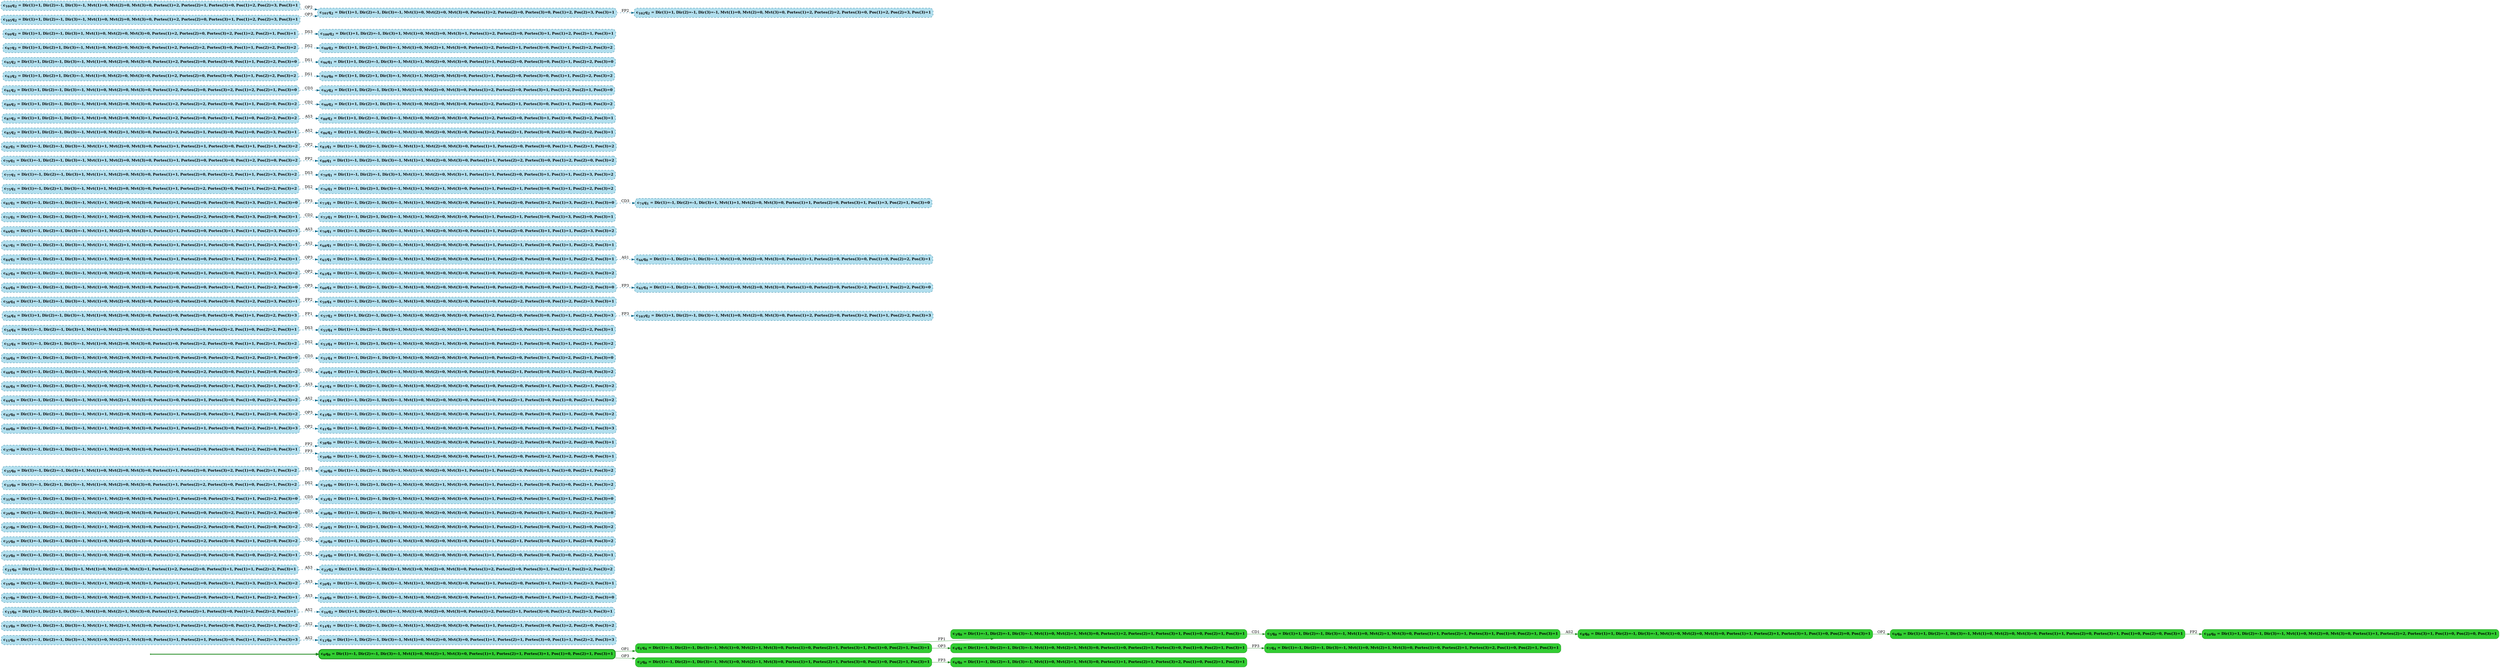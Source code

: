 digraph g {

	rankdir="LR"

	__invisible__[shape="point", color="forestgreen"]
	c0q0[label=<<b>c<sub>0</sub>q<sub>0</sub> = Dir(1)=-1, Dir(2)=-1, Dir(3)=-1, Mvt(1)=0, Mvt(2)=1, Mvt(3)=0, Portes(1)=1, Portes(2)=1, Portes(3)=1, Pos(1)=0, Pos(2)=1, Pos(3)=1</b>>, shape="box", style="rounded, filled", fillcolor="limegreen", color="forestgreen", penwidth=3] // Initial
	c1q4[label=<<b>c<sub>1</sub>q<sub>4</sub> = Dir(1)=-1, Dir(2)=-1, Dir(3)=-1, Mvt(1)=0, Mvt(2)=1, Mvt(3)=0, Portes(1)=0, Portes(2)=1, Portes(3)=1, Pos(1)=0, Pos(2)=1, Pos(3)=1</b>>, shape="box", style="rounded, filled", fillcolor="limegreen", color="forestgreen"]
	c3q0[label=<<b>c<sub>3</sub>q<sub>0</sub> = Dir(1)=-1, Dir(2)=-1, Dir(3)=-1, Mvt(1)=0, Mvt(2)=1, Mvt(3)=0, Portes(1)=2, Portes(2)=1, Portes(3)=1, Pos(1)=0, Pos(2)=1, Pos(3)=1</b>>, shape="box", style="rounded, filled", fillcolor="limegreen", color="forestgreen"]
	c5q0[label=<<b>c<sub>5</sub>q<sub>0</sub> = Dir(1)=1, Dir(2)=-1, Dir(3)=-1, Mvt(1)=0, Mvt(2)=1, Mvt(3)=0, Portes(1)=1, Portes(2)=1, Portes(3)=1, Pos(1)=0, Pos(2)=1, Pos(3)=1</b>>, shape="box", style="rounded, filled", fillcolor="limegreen", color="forestgreen"]
	c8q0[label=<<b>c<sub>8</sub>q<sub>0</sub> = Dir(1)=1, Dir(2)=-1, Dir(3)=-1, Mvt(1)=0, Mvt(2)=0, Mvt(3)=0, Portes(1)=1, Portes(2)=1, Portes(3)=1, Pos(1)=0, Pos(2)=0, Pos(3)=1</b>>, shape="box", style="rounded, filled", fillcolor="limegreen", color="forestgreen"]
	c9q0[label=<<b>c<sub>9</sub>q<sub>0</sub> = Dir(1)=1, Dir(2)=-1, Dir(3)=-1, Mvt(1)=0, Mvt(2)=0, Mvt(3)=0, Portes(1)=1, Portes(2)=0, Portes(3)=1, Pos(1)=0, Pos(2)=0, Pos(3)=1</b>>, shape="box", style="rounded, filled", fillcolor="limegreen", color="forestgreen"]
	c10q0[label=<<b>c<sub>10</sub>q<sub>0</sub> = Dir(1)=1, Dir(2)=-1, Dir(3)=-1, Mvt(1)=0, Mvt(2)=0, Mvt(3)=0, Portes(1)=1, Portes(2)=2, Portes(3)=1, Pos(1)=0, Pos(2)=0, Pos(3)=1</b>>, shape="box", style="rounded, filled", fillcolor="limegreen", color="forestgreen"]
	c4q4[label=<<b>c<sub>4</sub>q<sub>4</sub> = Dir(1)=-1, Dir(2)=-1, Dir(3)=-1, Mvt(1)=0, Mvt(2)=1, Mvt(3)=0, Portes(1)=0, Portes(2)=1, Portes(3)=0, Pos(1)=0, Pos(2)=1, Pos(3)=1</b>>, shape="box", style="rounded, filled", fillcolor="limegreen", color="forestgreen"]
	c7q4[label=<<b>c<sub>7</sub>q<sub>4</sub> = Dir(1)=-1, Dir(2)=-1, Dir(3)=-1, Mvt(1)=0, Mvt(2)=1, Mvt(3)=0, Portes(1)=0, Portes(2)=1, Portes(3)=2, Pos(1)=0, Pos(2)=1, Pos(3)=1</b>>, shape="box", style="rounded, filled", fillcolor="limegreen", color="forestgreen"]
	c2q0[label=<<b>c<sub>2</sub>q<sub>0</sub> = Dir(1)=-1, Dir(2)=-1, Dir(3)=-1, Mvt(1)=0, Mvt(2)=1, Mvt(3)=0, Portes(1)=1, Portes(2)=1, Portes(3)=0, Pos(1)=0, Pos(2)=1, Pos(3)=1</b>>, shape="box", style="rounded, filled", fillcolor="limegreen", color="forestgreen"]
	c6q0[label=<<b>c<sub>6</sub>q<sub>0</sub> = Dir(1)=-1, Dir(2)=-1, Dir(3)=-1, Mvt(1)=0, Mvt(2)=1, Mvt(3)=0, Portes(1)=1, Portes(2)=1, Portes(3)=2, Pos(1)=0, Pos(2)=1, Pos(3)=1</b>>, shape="box", style="rounded, filled", fillcolor="limegreen", color="forestgreen"]
	c11q0[label=<<b>c<sub>11</sub>q<sub>0</sub> = Dir(1)=-1, Dir(2)=-1, Dir(3)=-1, Mvt(1)=0, Mvt(2)=1, Mvt(3)=0, Portes(1)=1, Portes(2)=1, Portes(3)=0, Pos(1)=1, Pos(2)=3, Pos(3)=3</b>>, shape="box", style="rounded, filled, dashed", fillcolor="lightblue2", color="deepskyblue4"]
	c12q0[label=<<b>c<sub>12</sub>q<sub>0</sub> = Dir(1)=-1, Dir(2)=-1, Dir(3)=-1, Mvt(1)=0, Mvt(2)=0, Mvt(3)=0, Portes(1)=1, Portes(2)=1, Portes(3)=0, Pos(1)=1, Pos(2)=2, Pos(3)=3</b>>, shape="box", style="rounded, filled, dashed", fillcolor="lightblue2", color="deepskyblue4"]
	c13q0[label=<<b>c<sub>13</sub>q<sub>0</sub> = Dir(1)=-1, Dir(2)=-1, Dir(3)=-1, Mvt(1)=1, Mvt(2)=1, Mvt(3)=0, Portes(1)=1, Portes(2)=1, Portes(3)=0, Pos(1)=2, Pos(2)=1, Pos(3)=2</b>>, shape="box", style="rounded, filled, dashed", fillcolor="lightblue2", color="deepskyblue4"]
	c14q1[label=<<b>c<sub>14</sub>q<sub>1</sub> = Dir(1)=-1, Dir(2)=-1, Dir(3)=-1, Mvt(1)=1, Mvt(2)=0, Mvt(3)=0, Portes(1)=1, Portes(2)=1, Portes(3)=0, Pos(1)=2, Pos(2)=0, Pos(3)=2</b>>, shape="box", style="rounded, filled, dashed", fillcolor="lightblue2", color="deepskyblue4"]
	c15q0[label=<<b>c<sub>15</sub>q<sub>0</sub> = Dir(1)=1, Dir(2)=1, Dir(3)=-1, Mvt(1)=0, Mvt(2)=1, Mvt(3)=0, Portes(1)=2, Portes(2)=1, Portes(3)=0, Pos(1)=2, Pos(2)=2, Pos(3)=1</b>>, shape="box", style="rounded, filled, dashed", fillcolor="lightblue2", color="deepskyblue4"]
	c16q2[label=<<b>c<sub>16</sub>q<sub>2</sub> = Dir(1)=1, Dir(2)=1, Dir(3)=-1, Mvt(1)=0, Mvt(2)=0, Mvt(3)=0, Portes(1)=2, Portes(2)=1, Portes(3)=0, Pos(1)=2, Pos(2)=3, Pos(3)=1</b>>, shape="box", style="rounded, filled, dashed", fillcolor="lightblue2", color="deepskyblue4"]
	c17q0[label=<<b>c<sub>17</sub>q<sub>0</sub> = Dir(1)=-1, Dir(2)=-1, Dir(3)=-1, Mvt(1)=0, Mvt(2)=0, Mvt(3)=1, Portes(1)=1, Portes(2)=0, Portes(3)=1, Pos(1)=1, Pos(2)=2, Pos(3)=1</b>>, shape="box", style="rounded, filled, dashed", fillcolor="lightblue2", color="deepskyblue4"]
	c18q0[label=<<b>c<sub>18</sub>q<sub>0</sub> = Dir(1)=-1, Dir(2)=-1, Dir(3)=-1, Mvt(1)=0, Mvt(2)=0, Mvt(3)=0, Portes(1)=1, Portes(2)=0, Portes(3)=1, Pos(1)=1, Pos(2)=2, Pos(3)=0</b>>, shape="box", style="rounded, filled, dashed", fillcolor="lightblue2", color="deepskyblue4"]
	c19q0[label=<<b>c<sub>19</sub>q<sub>0</sub> = Dir(1)=-1, Dir(2)=-1, Dir(3)=-1, Mvt(1)=1, Mvt(2)=0, Mvt(3)=1, Portes(1)=1, Portes(2)=0, Portes(3)=1, Pos(1)=3, Pos(2)=3, Pos(3)=2</b>>, shape="box", style="rounded, filled, dashed", fillcolor="lightblue2", color="deepskyblue4"]
	c20q1[label=<<b>c<sub>20</sub>q<sub>1</sub> = Dir(1)=-1, Dir(2)=-1, Dir(3)=-1, Mvt(1)=1, Mvt(2)=0, Mvt(3)=0, Portes(1)=1, Portes(2)=0, Portes(3)=1, Pos(1)=3, Pos(2)=3, Pos(3)=1</b>>, shape="box", style="rounded, filled, dashed", fillcolor="lightblue2", color="deepskyblue4"]
	c21q0[label=<<b>c<sub>21</sub>q<sub>0</sub> = Dir(1)=1, Dir(2)=-1, Dir(3)=1, Mvt(1)=0, Mvt(2)=0, Mvt(3)=1, Portes(1)=2, Portes(2)=0, Portes(3)=1, Pos(1)=1, Pos(2)=2, Pos(3)=1</b>>, shape="box", style="rounded, filled, dashed", fillcolor="lightblue2", color="deepskyblue4"]
	c22q2[label=<<b>c<sub>22</sub>q<sub>2</sub> = Dir(1)=1, Dir(2)=-1, Dir(3)=1, Mvt(1)=0, Mvt(2)=0, Mvt(3)=0, Portes(1)=2, Portes(2)=0, Portes(3)=1, Pos(1)=1, Pos(2)=2, Pos(3)=2</b>>, shape="box", style="rounded, filled, dashed", fillcolor="lightblue2", color="deepskyblue4"]
	c23q0[label=<<b>c<sub>23</sub>q<sub>0</sub> = Dir(1)=-1, Dir(2)=-1, Dir(3)=-1, Mvt(1)=0, Mvt(2)=0, Mvt(3)=0, Portes(1)=2, Portes(2)=0, Portes(3)=0, Pos(1)=0, Pos(2)=2, Pos(3)=1</b>>, shape="box", style="rounded, filled, dashed", fillcolor="lightblue2", color="deepskyblue4"]
	c24q0[label=<<b>c<sub>24</sub>q<sub>0</sub> = Dir(1)=1, Dir(2)=-1, Dir(3)=-1, Mvt(1)=0, Mvt(2)=0, Mvt(3)=0, Portes(1)=1, Portes(2)=0, Portes(3)=0, Pos(1)=0, Pos(2)=2, Pos(3)=1</b>>, shape="box", style="rounded, filled, dashed", fillcolor="lightblue2", color="deepskyblue4"]
	c25q0[label=<<b>c<sub>25</sub>q<sub>0</sub> = Dir(1)=-1, Dir(2)=-1, Dir(3)=-1, Mvt(1)=0, Mvt(2)=0, Mvt(3)=0, Portes(1)=1, Portes(2)=2, Portes(3)=0, Pos(1)=1, Pos(2)=0, Pos(3)=2</b>>, shape="box", style="rounded, filled, dashed", fillcolor="lightblue2", color="deepskyblue4"]
	c26q0[label=<<b>c<sub>26</sub>q<sub>0</sub> = Dir(1)=-1, Dir(2)=1, Dir(3)=-1, Mvt(1)=0, Mvt(2)=0, Mvt(3)=0, Portes(1)=1, Portes(2)=1, Portes(3)=0, Pos(1)=1, Pos(2)=0, Pos(3)=2</b>>, shape="box", style="rounded, filled, dashed", fillcolor="lightblue2", color="deepskyblue4"]
	c27q0[label=<<b>c<sub>27</sub>q<sub>0</sub> = Dir(1)=-1, Dir(2)=-1, Dir(3)=-1, Mvt(1)=1, Mvt(2)=0, Mvt(3)=0, Portes(1)=1, Portes(2)=2, Portes(3)=0, Pos(1)=1, Pos(2)=0, Pos(3)=2</b>>, shape="box", style="rounded, filled, dashed", fillcolor="lightblue2", color="deepskyblue4"]
	c28q1[label=<<b>c<sub>28</sub>q<sub>1</sub> = Dir(1)=-1, Dir(2)=1, Dir(3)=-1, Mvt(1)=1, Mvt(2)=0, Mvt(3)=0, Portes(1)=1, Portes(2)=1, Portes(3)=0, Pos(1)=1, Pos(2)=0, Pos(3)=2</b>>, shape="box", style="rounded, filled, dashed", fillcolor="lightblue2", color="deepskyblue4"]
	c29q0[label=<<b>c<sub>29</sub>q<sub>0</sub> = Dir(1)=-1, Dir(2)=-1, Dir(3)=-1, Mvt(1)=0, Mvt(2)=0, Mvt(3)=0, Portes(1)=1, Portes(2)=0, Portes(3)=2, Pos(1)=1, Pos(2)=2, Pos(3)=0</b>>, shape="box", style="rounded, filled, dashed", fillcolor="lightblue2", color="deepskyblue4"]
	c30q0[label=<<b>c<sub>30</sub>q<sub>0</sub> = Dir(1)=-1, Dir(2)=-1, Dir(3)=1, Mvt(1)=0, Mvt(2)=0, Mvt(3)=0, Portes(1)=1, Portes(2)=0, Portes(3)=1, Pos(1)=1, Pos(2)=2, Pos(3)=0</b>>, shape="box", style="rounded, filled, dashed", fillcolor="lightblue2", color="deepskyblue4"]
	c31q0[label=<<b>c<sub>31</sub>q<sub>0</sub> = Dir(1)=-1, Dir(2)=-1, Dir(3)=-1, Mvt(1)=1, Mvt(2)=0, Mvt(3)=0, Portes(1)=1, Portes(2)=0, Portes(3)=2, Pos(1)=1, Pos(2)=2, Pos(3)=0</b>>, shape="box", style="rounded, filled, dashed", fillcolor="lightblue2", color="deepskyblue4"]
	c32q1[label=<<b>c<sub>32</sub>q<sub>1</sub> = Dir(1)=-1, Dir(2)=-1, Dir(3)=1, Mvt(1)=1, Mvt(2)=0, Mvt(3)=0, Portes(1)=1, Portes(2)=0, Portes(3)=1, Pos(1)=1, Pos(2)=2, Pos(3)=0</b>>, shape="box", style="rounded, filled, dashed", fillcolor="lightblue2", color="deepskyblue4"]
	c33q0[label=<<b>c<sub>33</sub>q<sub>0</sub> = Dir(1)=-1, Dir(2)=1, Dir(3)=-1, Mvt(1)=0, Mvt(2)=0, Mvt(3)=0, Portes(1)=1, Portes(2)=2, Portes(3)=0, Pos(1)=0, Pos(2)=1, Pos(3)=2</b>>, shape="box", style="rounded, filled, dashed", fillcolor="lightblue2", color="deepskyblue4"]
	c34q0[label=<<b>c<sub>34</sub>q<sub>0</sub> = Dir(1)=-1, Dir(2)=1, Dir(3)=-1, Mvt(1)=0, Mvt(2)=1, Mvt(3)=0, Portes(1)=1, Portes(2)=1, Portes(3)=0, Pos(1)=0, Pos(2)=1, Pos(3)=2</b>>, shape="box", style="rounded, filled, dashed", fillcolor="lightblue2", color="deepskyblue4"]
	c35q0[label=<<b>c<sub>35</sub>q<sub>0</sub> = Dir(1)=-1, Dir(2)=-1, Dir(3)=1, Mvt(1)=0, Mvt(2)=0, Mvt(3)=0, Portes(1)=1, Portes(2)=0, Portes(3)=2, Pos(1)=0, Pos(2)=1, Pos(3)=2</b>>, shape="box", style="rounded, filled, dashed", fillcolor="lightblue2", color="deepskyblue4"]
	c36q0[label=<<b>c<sub>36</sub>q<sub>0</sub> = Dir(1)=-1, Dir(2)=-1, Dir(3)=1, Mvt(1)=0, Mvt(2)=0, Mvt(3)=1, Portes(1)=1, Portes(2)=0, Portes(3)=1, Pos(1)=0, Pos(2)=1, Pos(3)=2</b>>, shape="box", style="rounded, filled, dashed", fillcolor="lightblue2", color="deepskyblue4"]
	c37q0[label=<<b>c<sub>37</sub>q<sub>0</sub> = Dir(1)=-1, Dir(2)=-1, Dir(3)=-1, Mvt(1)=1, Mvt(2)=0, Mvt(3)=0, Portes(1)=1, Portes(2)=0, Portes(3)=0, Pos(1)=2, Pos(2)=0, Pos(3)=1</b>>, shape="box", style="rounded, filled, dashed", fillcolor="lightblue2", color="deepskyblue4"]
	c38q0[label=<<b>c<sub>38</sub>q<sub>0</sub> = Dir(1)=-1, Dir(2)=-1, Dir(3)=-1, Mvt(1)=1, Mvt(2)=0, Mvt(3)=0, Portes(1)=1, Portes(2)=2, Portes(3)=0, Pos(1)=2, Pos(2)=0, Pos(3)=1</b>>, shape="box", style="rounded, filled, dashed", fillcolor="lightblue2", color="deepskyblue4"]
	c39q0[label=<<b>c<sub>39</sub>q<sub>0</sub> = Dir(1)=-1, Dir(2)=-1, Dir(3)=-1, Mvt(1)=1, Mvt(2)=0, Mvt(3)=0, Portes(1)=1, Portes(2)=0, Portes(3)=2, Pos(1)=2, Pos(2)=0, Pos(3)=1</b>>, shape="box", style="rounded, filled, dashed", fillcolor="lightblue2", color="deepskyblue4"]
	c40q0[label=<<b>c<sub>40</sub>q<sub>0</sub> = Dir(1)=-1, Dir(2)=-1, Dir(3)=-1, Mvt(1)=1, Mvt(2)=0, Mvt(3)=0, Portes(1)=1, Portes(2)=1, Portes(3)=0, Pos(1)=2, Pos(2)=1, Pos(3)=3</b>>, shape="box", style="rounded, filled, dashed", fillcolor="lightblue2", color="deepskyblue4"]
	c41q0[label=<<b>c<sub>41</sub>q<sub>0</sub> = Dir(1)=-1, Dir(2)=-1, Dir(3)=-1, Mvt(1)=1, Mvt(2)=0, Mvt(3)=0, Portes(1)=1, Portes(2)=0, Portes(3)=0, Pos(1)=2, Pos(2)=1, Pos(3)=3</b>>, shape="box", style="rounded, filled, dashed", fillcolor="lightblue2", color="deepskyblue4"]
	c42q0[label=<<b>c<sub>42</sub>q<sub>0</sub> = Dir(1)=-1, Dir(2)=-1, Dir(3)=-1, Mvt(1)=1, Mvt(2)=0, Mvt(3)=0, Portes(1)=1, Portes(2)=0, Portes(3)=1, Pos(1)=1, Pos(2)=0, Pos(3)=2</b>>, shape="box", style="rounded, filled, dashed", fillcolor="lightblue2", color="deepskyblue4"]
	c43q0[label=<<b>c<sub>43</sub>q<sub>0</sub> = Dir(1)=-1, Dir(2)=-1, Dir(3)=-1, Mvt(1)=1, Mvt(2)=0, Mvt(3)=0, Portes(1)=1, Portes(2)=0, Portes(3)=0, Pos(1)=1, Pos(2)=0, Pos(3)=2</b>>, shape="box", style="rounded, filled, dashed", fillcolor="lightblue2", color="deepskyblue4"]
	c44q4[label=<<b>c<sub>44</sub>q<sub>4</sub> = Dir(1)=-1, Dir(2)=-1, Dir(3)=-1, Mvt(1)=0, Mvt(2)=1, Mvt(3)=0, Portes(1)=0, Portes(2)=1, Portes(3)=0, Pos(1)=0, Pos(2)=2, Pos(3)=2</b>>, shape="box", style="rounded, filled, dashed", fillcolor="lightblue2", color="deepskyblue4"]
	c45q4[label=<<b>c<sub>45</sub>q<sub>4</sub> = Dir(1)=-1, Dir(2)=-1, Dir(3)=-1, Mvt(1)=0, Mvt(2)=0, Mvt(3)=0, Portes(1)=0, Portes(2)=1, Portes(3)=0, Pos(1)=0, Pos(2)=1, Pos(3)=2</b>>, shape="box", style="rounded, filled, dashed", fillcolor="lightblue2", color="deepskyblue4"]
	c46q4[label=<<b>c<sub>46</sub>q<sub>4</sub> = Dir(1)=-1, Dir(2)=-1, Dir(3)=-1, Mvt(1)=0, Mvt(2)=0, Mvt(3)=1, Portes(1)=0, Portes(2)=0, Portes(3)=1, Pos(1)=3, Pos(2)=1, Pos(3)=3</b>>, shape="box", style="rounded, filled, dashed", fillcolor="lightblue2", color="deepskyblue4"]
	c47q4[label=<<b>c<sub>47</sub>q<sub>4</sub> = Dir(1)=-1, Dir(2)=-1, Dir(3)=-1, Mvt(1)=0, Mvt(2)=0, Mvt(3)=0, Portes(1)=0, Portes(2)=0, Portes(3)=1, Pos(1)=3, Pos(2)=1, Pos(3)=2</b>>, shape="box", style="rounded, filled, dashed", fillcolor="lightblue2", color="deepskyblue4"]
	c48q4[label=<<b>c<sub>48</sub>q<sub>4</sub> = Dir(1)=-1, Dir(2)=-1, Dir(3)=-1, Mvt(1)=0, Mvt(2)=0, Mvt(3)=0, Portes(1)=0, Portes(2)=2, Portes(3)=0, Pos(1)=1, Pos(2)=0, Pos(3)=2</b>>, shape="box", style="rounded, filled, dashed", fillcolor="lightblue2", color="deepskyblue4"]
	c49q4[label=<<b>c<sub>49</sub>q<sub>4</sub> = Dir(1)=-1, Dir(2)=1, Dir(3)=-1, Mvt(1)=0, Mvt(2)=0, Mvt(3)=0, Portes(1)=0, Portes(2)=1, Portes(3)=0, Pos(1)=1, Pos(2)=0, Pos(3)=2</b>>, shape="box", style="rounded, filled, dashed", fillcolor="lightblue2", color="deepskyblue4"]
	c50q4[label=<<b>c<sub>50</sub>q<sub>4</sub> = Dir(1)=-1, Dir(2)=-1, Dir(3)=-1, Mvt(1)=0, Mvt(2)=0, Mvt(3)=0, Portes(1)=0, Portes(2)=0, Portes(3)=2, Pos(1)=2, Pos(2)=1, Pos(3)=0</b>>, shape="box", style="rounded, filled, dashed", fillcolor="lightblue2", color="deepskyblue4"]
	c51q4[label=<<b>c<sub>51</sub>q<sub>4</sub> = Dir(1)=-1, Dir(2)=-1, Dir(3)=1, Mvt(1)=0, Mvt(2)=0, Mvt(3)=0, Portes(1)=0, Portes(2)=0, Portes(3)=1, Pos(1)=2, Pos(2)=1, Pos(3)=0</b>>, shape="box", style="rounded, filled, dashed", fillcolor="lightblue2", color="deepskyblue4"]
	c52q4[label=<<b>c<sub>52</sub>q<sub>4</sub> = Dir(1)=-1, Dir(2)=1, Dir(3)=-1, Mvt(1)=0, Mvt(2)=0, Mvt(3)=0, Portes(1)=0, Portes(2)=2, Portes(3)=0, Pos(1)=1, Pos(2)=1, Pos(3)=2</b>>, shape="box", style="rounded, filled, dashed", fillcolor="lightblue2", color="deepskyblue4"]
	c53q4[label=<<b>c<sub>53</sub>q<sub>4</sub> = Dir(1)=-1, Dir(2)=1, Dir(3)=-1, Mvt(1)=0, Mvt(2)=1, Mvt(3)=0, Portes(1)=0, Portes(2)=1, Portes(3)=0, Pos(1)=1, Pos(2)=1, Pos(3)=2</b>>, shape="box", style="rounded, filled, dashed", fillcolor="lightblue2", color="deepskyblue4"]
	c54q4[label=<<b>c<sub>54</sub>q<sub>4</sub> = Dir(1)=-1, Dir(2)=-1, Dir(3)=1, Mvt(1)=0, Mvt(2)=0, Mvt(3)=0, Portes(1)=0, Portes(2)=0, Portes(3)=2, Pos(1)=0, Pos(2)=2, Pos(3)=1</b>>, shape="box", style="rounded, filled, dashed", fillcolor="lightblue2", color="deepskyblue4"]
	c55q4[label=<<b>c<sub>55</sub>q<sub>4</sub> = Dir(1)=-1, Dir(2)=-1, Dir(3)=1, Mvt(1)=0, Mvt(2)=0, Mvt(3)=1, Portes(1)=0, Portes(2)=0, Portes(3)=1, Pos(1)=0, Pos(2)=2, Pos(3)=1</b>>, shape="box", style="rounded, filled, dashed", fillcolor="lightblue2", color="deepskyblue4"]
	c56q4[label=<<b>c<sub>56</sub>q<sub>4</sub> = Dir(1)=1, Dir(2)=-1, Dir(3)=-1, Mvt(1)=0, Mvt(2)=0, Mvt(3)=0, Portes(1)=0, Portes(2)=0, Portes(3)=0, Pos(1)=1, Pos(2)=2, Pos(3)=3</b>>, shape="box", style="rounded, filled, dashed", fillcolor="lightblue2", color="deepskyblue4"]
	c57q2[label=<<b>c<sub>57</sub>q<sub>2</sub> = Dir(1)=1, Dir(2)=-1, Dir(3)=-1, Mvt(1)=0, Mvt(2)=0, Mvt(3)=0, Portes(1)=2, Portes(2)=0, Portes(3)=0, Pos(1)=1, Pos(2)=2, Pos(3)=3</b>>, shape="box", style="rounded, filled, dashed", fillcolor="lightblue2", color="deepskyblue4"]
	c58q4[label=<<b>c<sub>58</sub>q<sub>4</sub> = Dir(1)=-1, Dir(2)=-1, Dir(3)=-1, Mvt(1)=0, Mvt(2)=0, Mvt(3)=0, Portes(1)=0, Portes(2)=0, Portes(3)=0, Pos(1)=2, Pos(2)=3, Pos(3)=1</b>>, shape="box", style="rounded, filled, dashed", fillcolor="lightblue2", color="deepskyblue4"]
	c59q4[label=<<b>c<sub>59</sub>q<sub>4</sub> = Dir(1)=-1, Dir(2)=-1, Dir(3)=-1, Mvt(1)=0, Mvt(2)=0, Mvt(3)=0, Portes(1)=0, Portes(2)=2, Portes(3)=0, Pos(1)=2, Pos(2)=3, Pos(3)=1</b>>, shape="box", style="rounded, filled, dashed", fillcolor="lightblue2", color="deepskyblue4"]
	c60q4[label=<<b>c<sub>60</sub>q<sub>4</sub> = Dir(1)=-1, Dir(2)=-1, Dir(3)=-1, Mvt(1)=0, Mvt(2)=0, Mvt(3)=0, Portes(1)=0, Portes(2)=0, Portes(3)=0, Pos(1)=1, Pos(2)=2, Pos(3)=0</b>>, shape="box", style="rounded, filled, dashed", fillcolor="lightblue2", color="deepskyblue4"]
	c61q4[label=<<b>c<sub>61</sub>q<sub>4</sub> = Dir(1)=-1, Dir(2)=-1, Dir(3)=-1, Mvt(1)=0, Mvt(2)=0, Mvt(3)=0, Portes(1)=0, Portes(2)=0, Portes(3)=2, Pos(1)=1, Pos(2)=2, Pos(3)=0</b>>, shape="box", style="rounded, filled, dashed", fillcolor="lightblue2", color="deepskyblue4"]
	c62q4[label=<<b>c<sub>62</sub>q<sub>4</sub> = Dir(1)=-1, Dir(2)=-1, Dir(3)=-1, Mvt(1)=0, Mvt(2)=0, Mvt(3)=0, Portes(1)=0, Portes(2)=1, Portes(3)=0, Pos(1)=1, Pos(2)=3, Pos(3)=2</b>>, shape="box", style="rounded, filled, dashed", fillcolor="lightblue2", color="deepskyblue4"]
	c63q4[label=<<b>c<sub>63</sub>q<sub>4</sub> = Dir(1)=-1, Dir(2)=-1, Dir(3)=-1, Mvt(1)=0, Mvt(2)=0, Mvt(3)=0, Portes(1)=0, Portes(2)=0, Portes(3)=0, Pos(1)=1, Pos(2)=3, Pos(3)=2</b>>, shape="box", style="rounded, filled, dashed", fillcolor="lightblue2", color="deepskyblue4"]
	c64q4[label=<<b>c<sub>64</sub>q<sub>4</sub> = Dir(1)=-1, Dir(2)=-1, Dir(3)=-1, Mvt(1)=0, Mvt(2)=0, Mvt(3)=0, Portes(1)=0, Portes(2)=0, Portes(3)=1, Pos(1)=1, Pos(2)=2, Pos(3)=0</b>>, shape="box", style="rounded, filled, dashed", fillcolor="lightblue2", color="deepskyblue4"]
	c65q1[label=<<b>c<sub>65</sub>q<sub>1</sub> = Dir(1)=-1, Dir(2)=-1, Dir(3)=-1, Mvt(1)=1, Mvt(2)=0, Mvt(3)=0, Portes(1)=1, Portes(2)=0, Portes(3)=0, Pos(1)=1, Pos(2)=2, Pos(3)=1</b>>, shape="box", style="rounded, filled, dashed", fillcolor="lightblue2", color="deepskyblue4"]
	c66q0[label=<<b>c<sub>66</sub>q<sub>0</sub> = Dir(1)=-1, Dir(2)=-1, Dir(3)=-1, Mvt(1)=0, Mvt(2)=0, Mvt(3)=0, Portes(1)=1, Portes(2)=0, Portes(3)=0, Pos(1)=0, Pos(2)=2, Pos(3)=1</b>>, shape="box", style="rounded, filled, dashed", fillcolor="lightblue2", color="deepskyblue4"]
	c67q1[label=<<b>c<sub>67</sub>q<sub>1</sub> = Dir(1)=-1, Dir(2)=-1, Dir(3)=-1, Mvt(1)=1, Mvt(2)=1, Mvt(3)=0, Portes(1)=1, Portes(2)=1, Portes(3)=0, Pos(1)=1, Pos(2)=3, Pos(3)=1</b>>, shape="box", style="rounded, filled, dashed", fillcolor="lightblue2", color="deepskyblue4"]
	c68q1[label=<<b>c<sub>68</sub>q<sub>1</sub> = Dir(1)=-1, Dir(2)=-1, Dir(3)=-1, Mvt(1)=1, Mvt(2)=0, Mvt(3)=0, Portes(1)=1, Portes(2)=1, Portes(3)=0, Pos(1)=1, Pos(2)=2, Pos(3)=1</b>>, shape="box", style="rounded, filled, dashed", fillcolor="lightblue2", color="deepskyblue4"]
	c69q1[label=<<b>c<sub>69</sub>q<sub>1</sub> = Dir(1)=-1, Dir(2)=-1, Dir(3)=-1, Mvt(1)=1, Mvt(2)=0, Mvt(3)=1, Portes(1)=1, Portes(2)=0, Portes(3)=1, Pos(1)=1, Pos(2)=3, Pos(3)=3</b>>, shape="box", style="rounded, filled, dashed", fillcolor="lightblue2", color="deepskyblue4"]
	c70q1[label=<<b>c<sub>70</sub>q<sub>1</sub> = Dir(1)=-1, Dir(2)=-1, Dir(3)=-1, Mvt(1)=1, Mvt(2)=0, Mvt(3)=0, Portes(1)=1, Portes(2)=0, Portes(3)=1, Pos(1)=1, Pos(2)=3, Pos(3)=2</b>>, shape="box", style="rounded, filled, dashed", fillcolor="lightblue2", color="deepskyblue4"]
	c71q1[label=<<b>c<sub>71</sub>q<sub>1</sub> = Dir(1)=-1, Dir(2)=-1, Dir(3)=-1, Mvt(1)=1, Mvt(2)=0, Mvt(3)=0, Portes(1)=1, Portes(2)=2, Portes(3)=0, Pos(1)=3, Pos(2)=0, Pos(3)=1</b>>, shape="box", style="rounded, filled, dashed", fillcolor="lightblue2", color="deepskyblue4"]
	c72q1[label=<<b>c<sub>72</sub>q<sub>1</sub> = Dir(1)=-1, Dir(2)=1, Dir(3)=-1, Mvt(1)=1, Mvt(2)=0, Mvt(3)=0, Portes(1)=1, Portes(2)=1, Portes(3)=0, Pos(1)=3, Pos(2)=0, Pos(3)=1</b>>, shape="box", style="rounded, filled, dashed", fillcolor="lightblue2", color="deepskyblue4"]
	c73q1[label=<<b>c<sub>73</sub>q<sub>1</sub> = Dir(1)=-1, Dir(2)=-1, Dir(3)=-1, Mvt(1)=1, Mvt(2)=0, Mvt(3)=0, Portes(1)=1, Portes(2)=0, Portes(3)=2, Pos(1)=3, Pos(2)=1, Pos(3)=0</b>>, shape="box", style="rounded, filled, dashed", fillcolor="lightblue2", color="deepskyblue4"]
	c74q1[label=<<b>c<sub>74</sub>q<sub>1</sub> = Dir(1)=-1, Dir(2)=-1, Dir(3)=1, Mvt(1)=1, Mvt(2)=0, Mvt(3)=0, Portes(1)=1, Portes(2)=0, Portes(3)=1, Pos(1)=3, Pos(2)=1, Pos(3)=0</b>>, shape="box", style="rounded, filled, dashed", fillcolor="lightblue2", color="deepskyblue4"]
	c75q1[label=<<b>c<sub>75</sub>q<sub>1</sub> = Dir(1)=-1, Dir(2)=1, Dir(3)=-1, Mvt(1)=1, Mvt(2)=0, Mvt(3)=0, Portes(1)=1, Portes(2)=2, Portes(3)=0, Pos(1)=1, Pos(2)=2, Pos(3)=2</b>>, shape="box", style="rounded, filled, dashed", fillcolor="lightblue2", color="deepskyblue4"]
	c76q1[label=<<b>c<sub>76</sub>q<sub>1</sub> = Dir(1)=-1, Dir(2)=1, Dir(3)=-1, Mvt(1)=1, Mvt(2)=1, Mvt(3)=0, Portes(1)=1, Portes(2)=1, Portes(3)=0, Pos(1)=1, Pos(2)=2, Pos(3)=2</b>>, shape="box", style="rounded, filled, dashed", fillcolor="lightblue2", color="deepskyblue4"]
	c77q1[label=<<b>c<sub>77</sub>q<sub>1</sub> = Dir(1)=-1, Dir(2)=-1, Dir(3)=1, Mvt(1)=1, Mvt(2)=0, Mvt(3)=0, Portes(1)=1, Portes(2)=0, Portes(3)=2, Pos(1)=1, Pos(2)=3, Pos(3)=2</b>>, shape="box", style="rounded, filled, dashed", fillcolor="lightblue2", color="deepskyblue4"]
	c78q1[label=<<b>c<sub>78</sub>q<sub>1</sub> = Dir(1)=-1, Dir(2)=-1, Dir(3)=1, Mvt(1)=1, Mvt(2)=0, Mvt(3)=1, Portes(1)=1, Portes(2)=0, Portes(3)=1, Pos(1)=1, Pos(2)=3, Pos(3)=2</b>>, shape="box", style="rounded, filled, dashed", fillcolor="lightblue2", color="deepskyblue4"]
	c79q1[label=<<b>c<sub>79</sub>q<sub>1</sub> = Dir(1)=-1, Dir(2)=-1, Dir(3)=-1, Mvt(1)=1, Mvt(2)=0, Mvt(3)=0, Portes(1)=1, Portes(2)=0, Portes(3)=0, Pos(1)=2, Pos(2)=0, Pos(3)=2</b>>, shape="box", style="rounded, filled, dashed", fillcolor="lightblue2", color="deepskyblue4"]
	c80q1[label=<<b>c<sub>80</sub>q<sub>1</sub> = Dir(1)=-1, Dir(2)=-1, Dir(3)=-1, Mvt(1)=1, Mvt(2)=0, Mvt(3)=0, Portes(1)=1, Portes(2)=2, Portes(3)=0, Pos(1)=2, Pos(2)=0, Pos(3)=2</b>>, shape="box", style="rounded, filled, dashed", fillcolor="lightblue2", color="deepskyblue4"]
	c81q1[label=<<b>c<sub>81</sub>q<sub>1</sub> = Dir(1)=-1, Dir(2)=-1, Dir(3)=-1, Mvt(1)=1, Mvt(2)=0, Mvt(3)=0, Portes(1)=1, Portes(2)=0, Portes(3)=0, Pos(1)=3, Pos(2)=1, Pos(3)=0</b>>, shape="box", style="rounded, filled, dashed", fillcolor="lightblue2", color="deepskyblue4"]
	c82q1[label=<<b>c<sub>82</sub>q<sub>1</sub> = Dir(1)=-1, Dir(2)=-1, Dir(3)=-1, Mvt(1)=1, Mvt(2)=0, Mvt(3)=0, Portes(1)=1, Portes(2)=1, Portes(3)=0, Pos(1)=1, Pos(2)=1, Pos(3)=2</b>>, shape="box", style="rounded, filled, dashed", fillcolor="lightblue2", color="deepskyblue4"]
	c83q1[label=<<b>c<sub>83</sub>q<sub>1</sub> = Dir(1)=-1, Dir(2)=-1, Dir(3)=-1, Mvt(1)=1, Mvt(2)=0, Mvt(3)=0, Portes(1)=1, Portes(2)=0, Portes(3)=0, Pos(1)=1, Pos(2)=1, Pos(3)=2</b>>, shape="box", style="rounded, filled, dashed", fillcolor="lightblue2", color="deepskyblue4"]
	c84q1[label=<<b>c<sub>84</sub>q<sub>1</sub> = Dir(1)=-1, Dir(2)=-1, Dir(3)=-1, Mvt(1)=1, Mvt(2)=0, Mvt(3)=0, Portes(1)=1, Portes(2)=0, Portes(3)=1, Pos(1)=1, Pos(2)=2, Pos(3)=1</b>>, shape="box", style="rounded, filled, dashed", fillcolor="lightblue2", color="deepskyblue4"]
	c85q2[label=<<b>c<sub>85</sub>q<sub>2</sub> = Dir(1)=1, Dir(2)=-1, Dir(3)=-1, Mvt(1)=0, Mvt(2)=1, Mvt(3)=0, Portes(1)=2, Portes(2)=1, Portes(3)=0, Pos(1)=0, Pos(2)=3, Pos(3)=1</b>>, shape="box", style="rounded, filled, dashed", fillcolor="lightblue2", color="deepskyblue4"]
	c86q2[label=<<b>c<sub>86</sub>q<sub>2</sub> = Dir(1)=1, Dir(2)=-1, Dir(3)=-1, Mvt(1)=0, Mvt(2)=0, Mvt(3)=0, Portes(1)=2, Portes(2)=1, Portes(3)=0, Pos(1)=0, Pos(2)=2, Pos(3)=1</b>>, shape="box", style="rounded, filled, dashed", fillcolor="lightblue2", color="deepskyblue4"]
	c87q2[label=<<b>c<sub>87</sub>q<sub>2</sub> = Dir(1)=1, Dir(2)=-1, Dir(3)=-1, Mvt(1)=0, Mvt(2)=0, Mvt(3)=1, Portes(1)=2, Portes(2)=0, Portes(3)=1, Pos(1)=0, Pos(2)=2, Pos(3)=2</b>>, shape="box", style="rounded, filled, dashed", fillcolor="lightblue2", color="deepskyblue4"]
	c88q2[label=<<b>c<sub>88</sub>q<sub>2</sub> = Dir(1)=1, Dir(2)=-1, Dir(3)=-1, Mvt(1)=0, Mvt(2)=0, Mvt(3)=0, Portes(1)=2, Portes(2)=0, Portes(3)=1, Pos(1)=0, Pos(2)=2, Pos(3)=1</b>>, shape="box", style="rounded, filled, dashed", fillcolor="lightblue2", color="deepskyblue4"]
	c89q2[label=<<b>c<sub>89</sub>q<sub>2</sub> = Dir(1)=1, Dir(2)=-1, Dir(3)=-1, Mvt(1)=0, Mvt(2)=0, Mvt(3)=0, Portes(1)=2, Portes(2)=2, Portes(3)=0, Pos(1)=1, Pos(2)=0, Pos(3)=2</b>>, shape="box", style="rounded, filled, dashed", fillcolor="lightblue2", color="deepskyblue4"]
	c90q2[label=<<b>c<sub>90</sub>q<sub>2</sub> = Dir(1)=1, Dir(2)=1, Dir(3)=-1, Mvt(1)=0, Mvt(2)=0, Mvt(3)=0, Portes(1)=2, Portes(2)=1, Portes(3)=0, Pos(1)=1, Pos(2)=0, Pos(3)=2</b>>, shape="box", style="rounded, filled, dashed", fillcolor="lightblue2", color="deepskyblue4"]
	c91q2[label=<<b>c<sub>91</sub>q<sub>2</sub> = Dir(1)=1, Dir(2)=-1, Dir(3)=-1, Mvt(1)=0, Mvt(2)=0, Mvt(3)=0, Portes(1)=2, Portes(2)=0, Portes(3)=2, Pos(1)=2, Pos(2)=1, Pos(3)=0</b>>, shape="box", style="rounded, filled, dashed", fillcolor="lightblue2", color="deepskyblue4"]
	c92q2[label=<<b>c<sub>92</sub>q<sub>2</sub> = Dir(1)=1, Dir(2)=-1, Dir(3)=1, Mvt(1)=0, Mvt(2)=0, Mvt(3)=0, Portes(1)=2, Portes(2)=0, Portes(3)=1, Pos(1)=2, Pos(2)=1, Pos(3)=0</b>>, shape="box", style="rounded, filled, dashed", fillcolor="lightblue2", color="deepskyblue4"]
	c93q2[label=<<b>c<sub>93</sub>q<sub>2</sub> = Dir(1)=1, Dir(2)=1, Dir(3)=-1, Mvt(1)=0, Mvt(2)=0, Mvt(3)=0, Portes(1)=2, Portes(2)=0, Portes(3)=0, Pos(1)=1, Pos(2)=2, Pos(3)=2</b>>, shape="box", style="rounded, filled, dashed", fillcolor="lightblue2", color="deepskyblue4"]
	c94q0[label=<<b>c<sub>94</sub>q<sub>0</sub> = Dir(1)=1, Dir(2)=1, Dir(3)=-1, Mvt(1)=1, Mvt(2)=0, Mvt(3)=0, Portes(1)=1, Portes(2)=0, Portes(3)=0, Pos(1)=1, Pos(2)=2, Pos(3)=2</b>>, shape="box", style="rounded, filled, dashed", fillcolor="lightblue2", color="deepskyblue4"]
	c95q2[label=<<b>c<sub>95</sub>q<sub>2</sub> = Dir(1)=1, Dir(2)=-1, Dir(3)=-1, Mvt(1)=0, Mvt(2)=0, Mvt(3)=0, Portes(1)=2, Portes(2)=0, Portes(3)=0, Pos(1)=1, Pos(2)=2, Pos(3)=0</b>>, shape="box", style="rounded, filled, dashed", fillcolor="lightblue2", color="deepskyblue4"]
	c96q1[label=<<b>c<sub>96</sub>q<sub>1</sub> = Dir(1)=1, Dir(2)=-1, Dir(3)=-1, Mvt(1)=1, Mvt(2)=0, Mvt(3)=0, Portes(1)=1, Portes(2)=0, Portes(3)=0, Pos(1)=1, Pos(2)=2, Pos(3)=0</b>>, shape="box", style="rounded, filled, dashed", fillcolor="lightblue2", color="deepskyblue4"]
	c97q2[label=<<b>c<sub>97</sub>q<sub>2</sub> = Dir(1)=1, Dir(2)=1, Dir(3)=-1, Mvt(1)=0, Mvt(2)=0, Mvt(3)=0, Portes(1)=2, Portes(2)=2, Portes(3)=0, Pos(1)=1, Pos(2)=2, Pos(3)=2</b>>, shape="box", style="rounded, filled, dashed", fillcolor="lightblue2", color="deepskyblue4"]
	c98q2[label=<<b>c<sub>98</sub>q<sub>2</sub> = Dir(1)=1, Dir(2)=1, Dir(3)=-1, Mvt(1)=0, Mvt(2)=1, Mvt(3)=0, Portes(1)=2, Portes(2)=1, Portes(3)=0, Pos(1)=1, Pos(2)=2, Pos(3)=2</b>>, shape="box", style="rounded, filled, dashed", fillcolor="lightblue2", color="deepskyblue4"]
	c99q2[label=<<b>c<sub>99</sub>q<sub>2</sub> = Dir(1)=1, Dir(2)=-1, Dir(3)=1, Mvt(1)=0, Mvt(2)=0, Mvt(3)=0, Portes(1)=2, Portes(2)=0, Portes(3)=2, Pos(1)=2, Pos(2)=1, Pos(3)=1</b>>, shape="box", style="rounded, filled, dashed", fillcolor="lightblue2", color="deepskyblue4"]
	c100q2[label=<<b>c<sub>100</sub>q<sub>2</sub> = Dir(1)=1, Dir(2)=-1, Dir(3)=1, Mvt(1)=0, Mvt(2)=0, Mvt(3)=1, Portes(1)=2, Portes(2)=0, Portes(3)=1, Pos(1)=2, Pos(2)=1, Pos(3)=1</b>>, shape="box", style="rounded, filled, dashed", fillcolor="lightblue2", color="deepskyblue4"]
	c101q2[label=<<b>c<sub>101</sub>q<sub>2</sub> = Dir(1)=1, Dir(2)=-1, Dir(3)=-1, Mvt(1)=0, Mvt(2)=0, Mvt(3)=0, Portes(1)=2, Portes(2)=0, Portes(3)=0, Pos(1)=2, Pos(2)=3, Pos(3)=1</b>>, shape="box", style="rounded, filled, dashed", fillcolor="lightblue2", color="deepskyblue4"]
	c102q2[label=<<b>c<sub>102</sub>q<sub>2</sub> = Dir(1)=1, Dir(2)=-1, Dir(3)=-1, Mvt(1)=0, Mvt(2)=0, Mvt(3)=0, Portes(1)=2, Portes(2)=2, Portes(3)=0, Pos(1)=2, Pos(2)=3, Pos(3)=1</b>>, shape="box", style="rounded, filled, dashed", fillcolor="lightblue2", color="deepskyblue4"]
	c103q2[label=<<b>c<sub>103</sub>q<sub>2</sub> = Dir(1)=1, Dir(2)=-1, Dir(3)=-1, Mvt(1)=0, Mvt(2)=0, Mvt(3)=0, Portes(1)=2, Portes(2)=0, Portes(3)=2, Pos(1)=1, Pos(2)=2, Pos(3)=3</b>>, shape="box", style="rounded, filled, dashed", fillcolor="lightblue2", color="deepskyblue4"]
	c104q2[label=<<b>c<sub>104</sub>q<sub>2</sub> = Dir(1)=1, Dir(2)=-1, Dir(3)=-1, Mvt(1)=0, Mvt(2)=0, Mvt(3)=0, Portes(1)=2, Portes(2)=1, Portes(3)=0, Pos(1)=2, Pos(2)=3, Pos(3)=1</b>>, shape="box", style="rounded, filled, dashed", fillcolor="lightblue2", color="deepskyblue4"]
	c105q2[label=<<b>c<sub>105</sub>q<sub>2</sub> = Dir(1)=1, Dir(2)=-1, Dir(3)=-1, Mvt(1)=0, Mvt(2)=0, Mvt(3)=0, Portes(1)=2, Portes(2)=0, Portes(3)=1, Pos(1)=2, Pos(2)=3, Pos(3)=1</b>>, shape="box", style="rounded, filled, dashed", fillcolor="lightblue2", color="deepskyblue4"]

	__invisible__ -> c0q0[penwidth=3, color="forestgreen"]
	c0q0 -> c1q4[label=<OP1>, color="forestgreen"]
	c1q4 -> c3q0[label=<FP1>, color="forestgreen"]
	c3q0 -> c5q0[label=<CD1>, color="forestgreen"]
	c5q0 -> c8q0[label=<AS2>, color="forestgreen"]
	c8q0 -> c9q0[label=<OP2>, color="forestgreen"]
	c9q0 -> c10q0[label=<FP2>, color="forestgreen"]
	c1q4 -> c4q4[label=<OP3>, color="forestgreen"]
	c4q4 -> c7q4[label=<FP3>, color="forestgreen"]
	c0q0 -> c2q0[label=<OP3>, color="forestgreen"]
	c2q0 -> c6q0[label=<FP3>, color="forestgreen"]
	c11q0 -> c12q0[label=<AS2>, color="deepskyblue4", style="dashed"]
	c13q0 -> c14q1[label=<AS2>, color="deepskyblue4", style="dashed"]
	c15q0 -> c16q2[label=<AS2>, color="deepskyblue4", style="dashed"]
	c17q0 -> c18q0[label=<AS3>, color="deepskyblue4", style="dashed"]
	c19q0 -> c20q1[label=<AS3>, color="deepskyblue4", style="dashed"]
	c21q0 -> c22q2[label=<AS3>, color="deepskyblue4", style="dashed"]
	c23q0 -> c24q0[label=<CD1>, color="deepskyblue4", style="dashed"]
	c25q0 -> c26q0[label=<CD2>, color="deepskyblue4", style="dashed"]
	c27q0 -> c28q1[label=<CD2>, color="deepskyblue4", style="dashed"]
	c29q0 -> c30q0[label=<CD3>, color="deepskyblue4", style="dashed"]
	c31q0 -> c32q1[label=<CD3>, color="deepskyblue4", style="dashed"]
	c33q0 -> c34q0[label=<DS2>, color="deepskyblue4", style="dashed"]
	c35q0 -> c36q0[label=<DS3>, color="deepskyblue4", style="dashed"]
	c37q0 -> c38q0[label=<FP2>, color="deepskyblue4", style="dashed"]
	c37q0 -> c39q0[label=<FP3>, color="deepskyblue4", style="dashed"]
	c40q0 -> c41q0[label=<OP2>, color="deepskyblue4", style="dashed"]
	c42q0 -> c43q0[label=<OP3>, color="deepskyblue4", style="dashed"]
	c44q4 -> c45q4[label=<AS2>, color="deepskyblue4", style="dashed"]
	c46q4 -> c47q4[label=<AS3>, color="deepskyblue4", style="dashed"]
	c48q4 -> c49q4[label=<CD2>, color="deepskyblue4", style="dashed"]
	c50q4 -> c51q4[label=<CD3>, color="deepskyblue4", style="dashed"]
	c52q4 -> c53q4[label=<DS2>, color="deepskyblue4", style="dashed"]
	c54q4 -> c55q4[label=<DS3>, color="deepskyblue4", style="dashed"]
	c56q4 -> c57q2[label=<FP1>, color="deepskyblue4", style="dashed"]
	c58q4 -> c59q4[label=<FP2>, color="deepskyblue4", style="dashed"]
	c60q4 -> c61q4[label=<FP3>, color="deepskyblue4", style="dashed"]
	c62q4 -> c63q4[label=<OP2>, color="deepskyblue4", style="dashed"]
	c64q4 -> c60q4[label=<OP3>, color="deepskyblue4", style="dashed"]
	c65q1 -> c66q0[label=<AS1>, color="deepskyblue4", style="dashed"]
	c67q1 -> c68q1[label=<AS2>, color="deepskyblue4", style="dashed"]
	c69q1 -> c70q1[label=<AS3>, color="deepskyblue4", style="dashed"]
	c71q1 -> c72q1[label=<CD2>, color="deepskyblue4", style="dashed"]
	c73q1 -> c74q1[label=<CD3>, color="deepskyblue4", style="dashed"]
	c75q1 -> c76q1[label=<DS2>, color="deepskyblue4", style="dashed"]
	c77q1 -> c78q1[label=<DS3>, color="deepskyblue4", style="dashed"]
	c79q1 -> c80q1[label=<FP2>, color="deepskyblue4", style="dashed"]
	c81q1 -> c73q1[label=<FP3>, color="deepskyblue4", style="dashed"]
	c82q1 -> c83q1[label=<OP2>, color="deepskyblue4", style="dashed"]
	c84q1 -> c65q1[label=<OP3>, color="deepskyblue4", style="dashed"]
	c85q2 -> c86q2[label=<AS2>, color="deepskyblue4", style="dashed"]
	c87q2 -> c88q2[label=<AS3>, color="deepskyblue4", style="dashed"]
	c89q2 -> c90q2[label=<CD2>, color="deepskyblue4", style="dashed"]
	c91q2 -> c92q2[label=<CD3>, color="deepskyblue4", style="dashed"]
	c93q2 -> c94q0[label=<DS1>, color="deepskyblue4", style="dashed"]
	c95q2 -> c96q1[label=<DS1>, color="deepskyblue4", style="dashed"]
	c97q2 -> c98q2[label=<DS2>, color="deepskyblue4", style="dashed"]
	c99q2 -> c100q2[label=<DS3>, color="deepskyblue4", style="dashed"]
	c101q2 -> c102q2[label=<FP2>, color="deepskyblue4", style="dashed"]
	c57q2 -> c103q2[label=<FP3>, color="deepskyblue4", style="dashed"]
	c104q2 -> c101q2[label=<OP2>, color="deepskyblue4", style="dashed"]
	c105q2 -> c101q2[label=<OP3>, color="deepskyblue4", style="dashed"]

}
